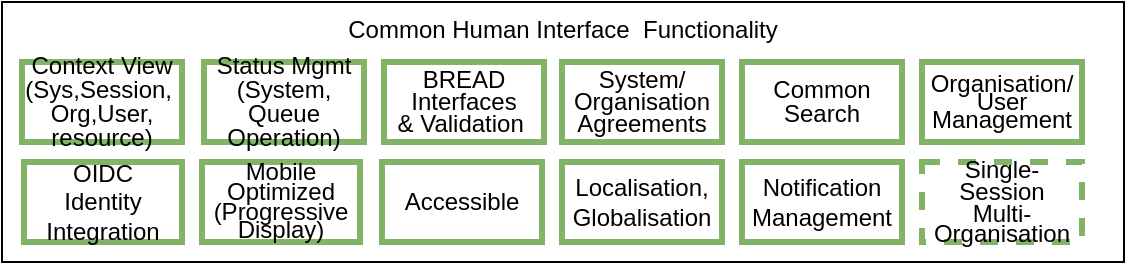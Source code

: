 <mxfile compressed="false" version="20.3.0" type="device">
  <diagram id="UE3BA3982Y95Slf7a0hU" name="Functionality - HL">
    <mxGraphModel dx="782" dy="517" grid="1" gridSize="10" guides="1" tooltips="1" connect="1" arrows="1" fold="1" page="1" pageScale="1" pageWidth="827" pageHeight="1169" math="0" shadow="0">
      <root>
        <mxCell id="oRMohzblakoOvz46gedz-0" />
        <mxCell id="oRMohzblakoOvz46gedz-1" parent="oRMohzblakoOvz46gedz-0" />
        <mxCell id="oRMohzblakoOvz46gedz-2" value="Common Human Interface&amp;nbsp; Functionality" style="rounded=0;whiteSpace=wrap;html=1;strokeColor=#000000;strokeWidth=1;fillColor=none;fontSize=12;fontColor=#000000;align=center;fontFamily=Helvetica;recursiveResize=0;container=1;collapsible=0;absoluteArcSize=1;arcSize=12;verticalAlign=top;" parent="oRMohzblakoOvz46gedz-1" vertex="1">
          <mxGeometry x="119.0" y="200" width="561" height="130" as="geometry" />
        </mxCell>
        <mxCell id="oRMohzblakoOvz46gedz-3" value="&lt;font style=&quot;font-size: 12px ; line-height: 90%&quot;&gt;Context View&lt;br&gt;&lt;font style=&quot;font-size: 12px&quot;&gt;(Sys,Session,&amp;nbsp; Org,User,&lt;br&gt;resource)&lt;/font&gt;&lt;/font&gt;" style="rounded=0;whiteSpace=wrap;html=1;strokeColor=#82b366;strokeWidth=3;fillColor=none;fontSize=10;align=center;fontFamily=Helvetica;verticalAlign=middle;" parent="oRMohzblakoOvz46gedz-2" vertex="1">
          <mxGeometry x="10" y="30" width="80" height="40" as="geometry" />
        </mxCell>
        <mxCell id="oRMohzblakoOvz46gedz-4" value="&lt;font style=&quot;font-size: 12px ; line-height: 90%&quot;&gt;Status Mgmt&lt;br&gt;&lt;font style=&quot;font-size: 12px&quot;&gt;(System, Queue Operation)&lt;/font&gt;&lt;/font&gt;" style="rounded=0;whiteSpace=wrap;html=1;strokeColor=#82b366;strokeWidth=3;fillColor=none;fontSize=10;align=center;fontFamily=Helvetica;verticalAlign=middle;" parent="oRMohzblakoOvz46gedz-2" vertex="1">
          <mxGeometry x="101" y="30" width="80" height="40" as="geometry" />
        </mxCell>
        <mxCell id="oRMohzblakoOvz46gedz-5" value="&lt;p style=&quot;line-height: 90% ; font-size: 12px&quot;&gt;BREAD Interfaces&lt;br&gt;&amp;amp; Validation&amp;nbsp;&lt;/p&gt;" style="rounded=0;whiteSpace=wrap;html=1;strokeColor=#82b366;strokeWidth=3;fillColor=none;fontSize=10;align=center;fontFamily=Helvetica;verticalAlign=middle;" parent="oRMohzblakoOvz46gedz-2" vertex="1">
          <mxGeometry x="191" y="30" width="80" height="40" as="geometry" />
        </mxCell>
        <mxCell id="oRMohzblakoOvz46gedz-6" value="Localisation, Globalisation" style="rounded=0;whiteSpace=wrap;html=1;strokeColor=#82b366;strokeWidth=3;fillColor=none;fontSize=12;align=center;fontFamily=Helvetica;verticalAlign=middle;" parent="oRMohzblakoOvz46gedz-2" vertex="1">
          <mxGeometry x="280" y="80" width="80" height="40" as="geometry" />
        </mxCell>
        <mxCell id="oRMohzblakoOvz46gedz-7" value="OIDC &lt;br style=&quot;font-size: 12px;&quot;&gt;Identity&lt;br style=&quot;font-size: 12px;&quot;&gt;Integration" style="rounded=0;whiteSpace=wrap;html=1;strokeColor=#82b366;strokeWidth=3;fillColor=none;fontSize=12;align=center;fontFamily=Helvetica;verticalAlign=middle;" parent="oRMohzblakoOvz46gedz-2" vertex="1">
          <mxGeometry x="11" y="80" width="79" height="40" as="geometry" />
        </mxCell>
        <mxCell id="oRMohzblakoOvz46gedz-8" value="&lt;p style=&quot;line-height: 90% ; font-size: 12px&quot;&gt;Single-Session&lt;br&gt;Multi-Organisation&lt;/p&gt;" style="rounded=0;whiteSpace=wrap;html=1;strokeColor=#82b366;strokeWidth=3;fillColor=none;fontSize=10;align=center;fontFamily=Helvetica;verticalAlign=middle;dashed=1;" parent="oRMohzblakoOvz46gedz-2" vertex="1">
          <mxGeometry x="460" y="80" width="80" height="40" as="geometry" />
        </mxCell>
        <mxCell id="oRMohzblakoOvz46gedz-9" value="&lt;p style=&quot;line-height: 80%&quot;&gt;Mobile&lt;br&gt;Optimized&lt;br style=&quot;font-size: 12px&quot;&gt;&lt;font style=&quot;font-size: 12px&quot;&gt;(Progressive Display)&lt;/font&gt;&lt;/p&gt;" style="rounded=0;whiteSpace=wrap;html=1;strokeColor=#82b366;strokeWidth=3;fillColor=none;fontSize=12;align=center;fontFamily=Helvetica;verticalAlign=middle;" parent="oRMohzblakoOvz46gedz-2" vertex="1">
          <mxGeometry x="100" y="80" width="79" height="40" as="geometry" />
        </mxCell>
        <mxCell id="oRMohzblakoOvz46gedz-10" value="Accessible" style="rounded=0;whiteSpace=wrap;html=1;strokeColor=#82b366;strokeWidth=3;fillColor=none;fontSize=12;align=center;fontFamily=Helvetica;verticalAlign=middle;" parent="oRMohzblakoOvz46gedz-2" vertex="1">
          <mxGeometry x="190" y="80" width="80" height="40" as="geometry" />
        </mxCell>
        <mxCell id="oRMohzblakoOvz46gedz-11" value="&lt;p style=&quot;line-height: 90% ; font-size: 12px&quot;&gt;System/&lt;br&gt;Organisation Agreements&lt;/p&gt;" style="rounded=0;whiteSpace=wrap;html=1;strokeColor=#82b366;strokeWidth=3;fillColor=none;fontSize=10;align=center;fontFamily=Helvetica;verticalAlign=middle;" parent="oRMohzblakoOvz46gedz-2" vertex="1">
          <mxGeometry x="280" y="30" width="80" height="40" as="geometry" />
        </mxCell>
        <mxCell id="oRMohzblakoOvz46gedz-12" value="Notification Management" style="rounded=0;whiteSpace=wrap;html=1;strokeColor=#82b366;strokeWidth=3;fillColor=none;fontSize=12;align=center;fontFamily=Helvetica;verticalAlign=middle;" parent="oRMohzblakoOvz46gedz-2" vertex="1">
          <mxGeometry x="370" y="80" width="80" height="40" as="geometry" />
        </mxCell>
        <mxCell id="oRMohzblakoOvz46gedz-13" value="&lt;font style=&quot;font-size: 12px ; line-height: 90%&quot;&gt;Common&lt;br&gt;Search&lt;/font&gt;" style="rounded=0;whiteSpace=wrap;html=1;strokeColor=#82b366;strokeWidth=3;fillColor=none;fontSize=10;align=center;fontFamily=Helvetica;verticalAlign=middle;" parent="oRMohzblakoOvz46gedz-2" vertex="1">
          <mxGeometry x="370" y="30" width="80" height="40" as="geometry" />
        </mxCell>
        <mxCell id="oRMohzblakoOvz46gedz-14" value="&lt;p style=&quot;line-height: 90%&quot;&gt;&lt;font style=&quot;font-size: 12px&quot;&gt;Organisation/ User Management&lt;/font&gt;&lt;/p&gt;" style="rounded=0;whiteSpace=wrap;html=1;strokeColor=#82b366;strokeWidth=3;fillColor=none;fontSize=10;align=center;fontFamily=Helvetica;verticalAlign=middle;" parent="oRMohzblakoOvz46gedz-2" vertex="1">
          <mxGeometry x="460" y="30" width="80" height="40" as="geometry" />
        </mxCell>
        <mxCell id="kiuggerRwx_hLH7nLOOs-0" value="Title" parent="oRMohzblakoOvz46gedz-0" visible="0" />
        <mxCell id="oRMohzblakoOvz46gedz-15" value="&lt;font style=&quot;font-size: 12px&quot;&gt;Diagram: Base System Logical Module -&amp;nbsp;Functionality Groups - High Level&lt;/font&gt;" style="text;strokeColor=none;fillColor=none;html=1;fontSize=24;fontStyle=2;verticalAlign=middle;align=left;shadow=0;glass=0;comic=0;opacity=30;fontColor=#808080;" parent="kiuggerRwx_hLH7nLOOs-0" vertex="1">
          <mxGeometry x="120" y="360" width="520" height="20" as="geometry" />
        </mxCell>
      </root>
    </mxGraphModel>
  </diagram>
</mxfile>
